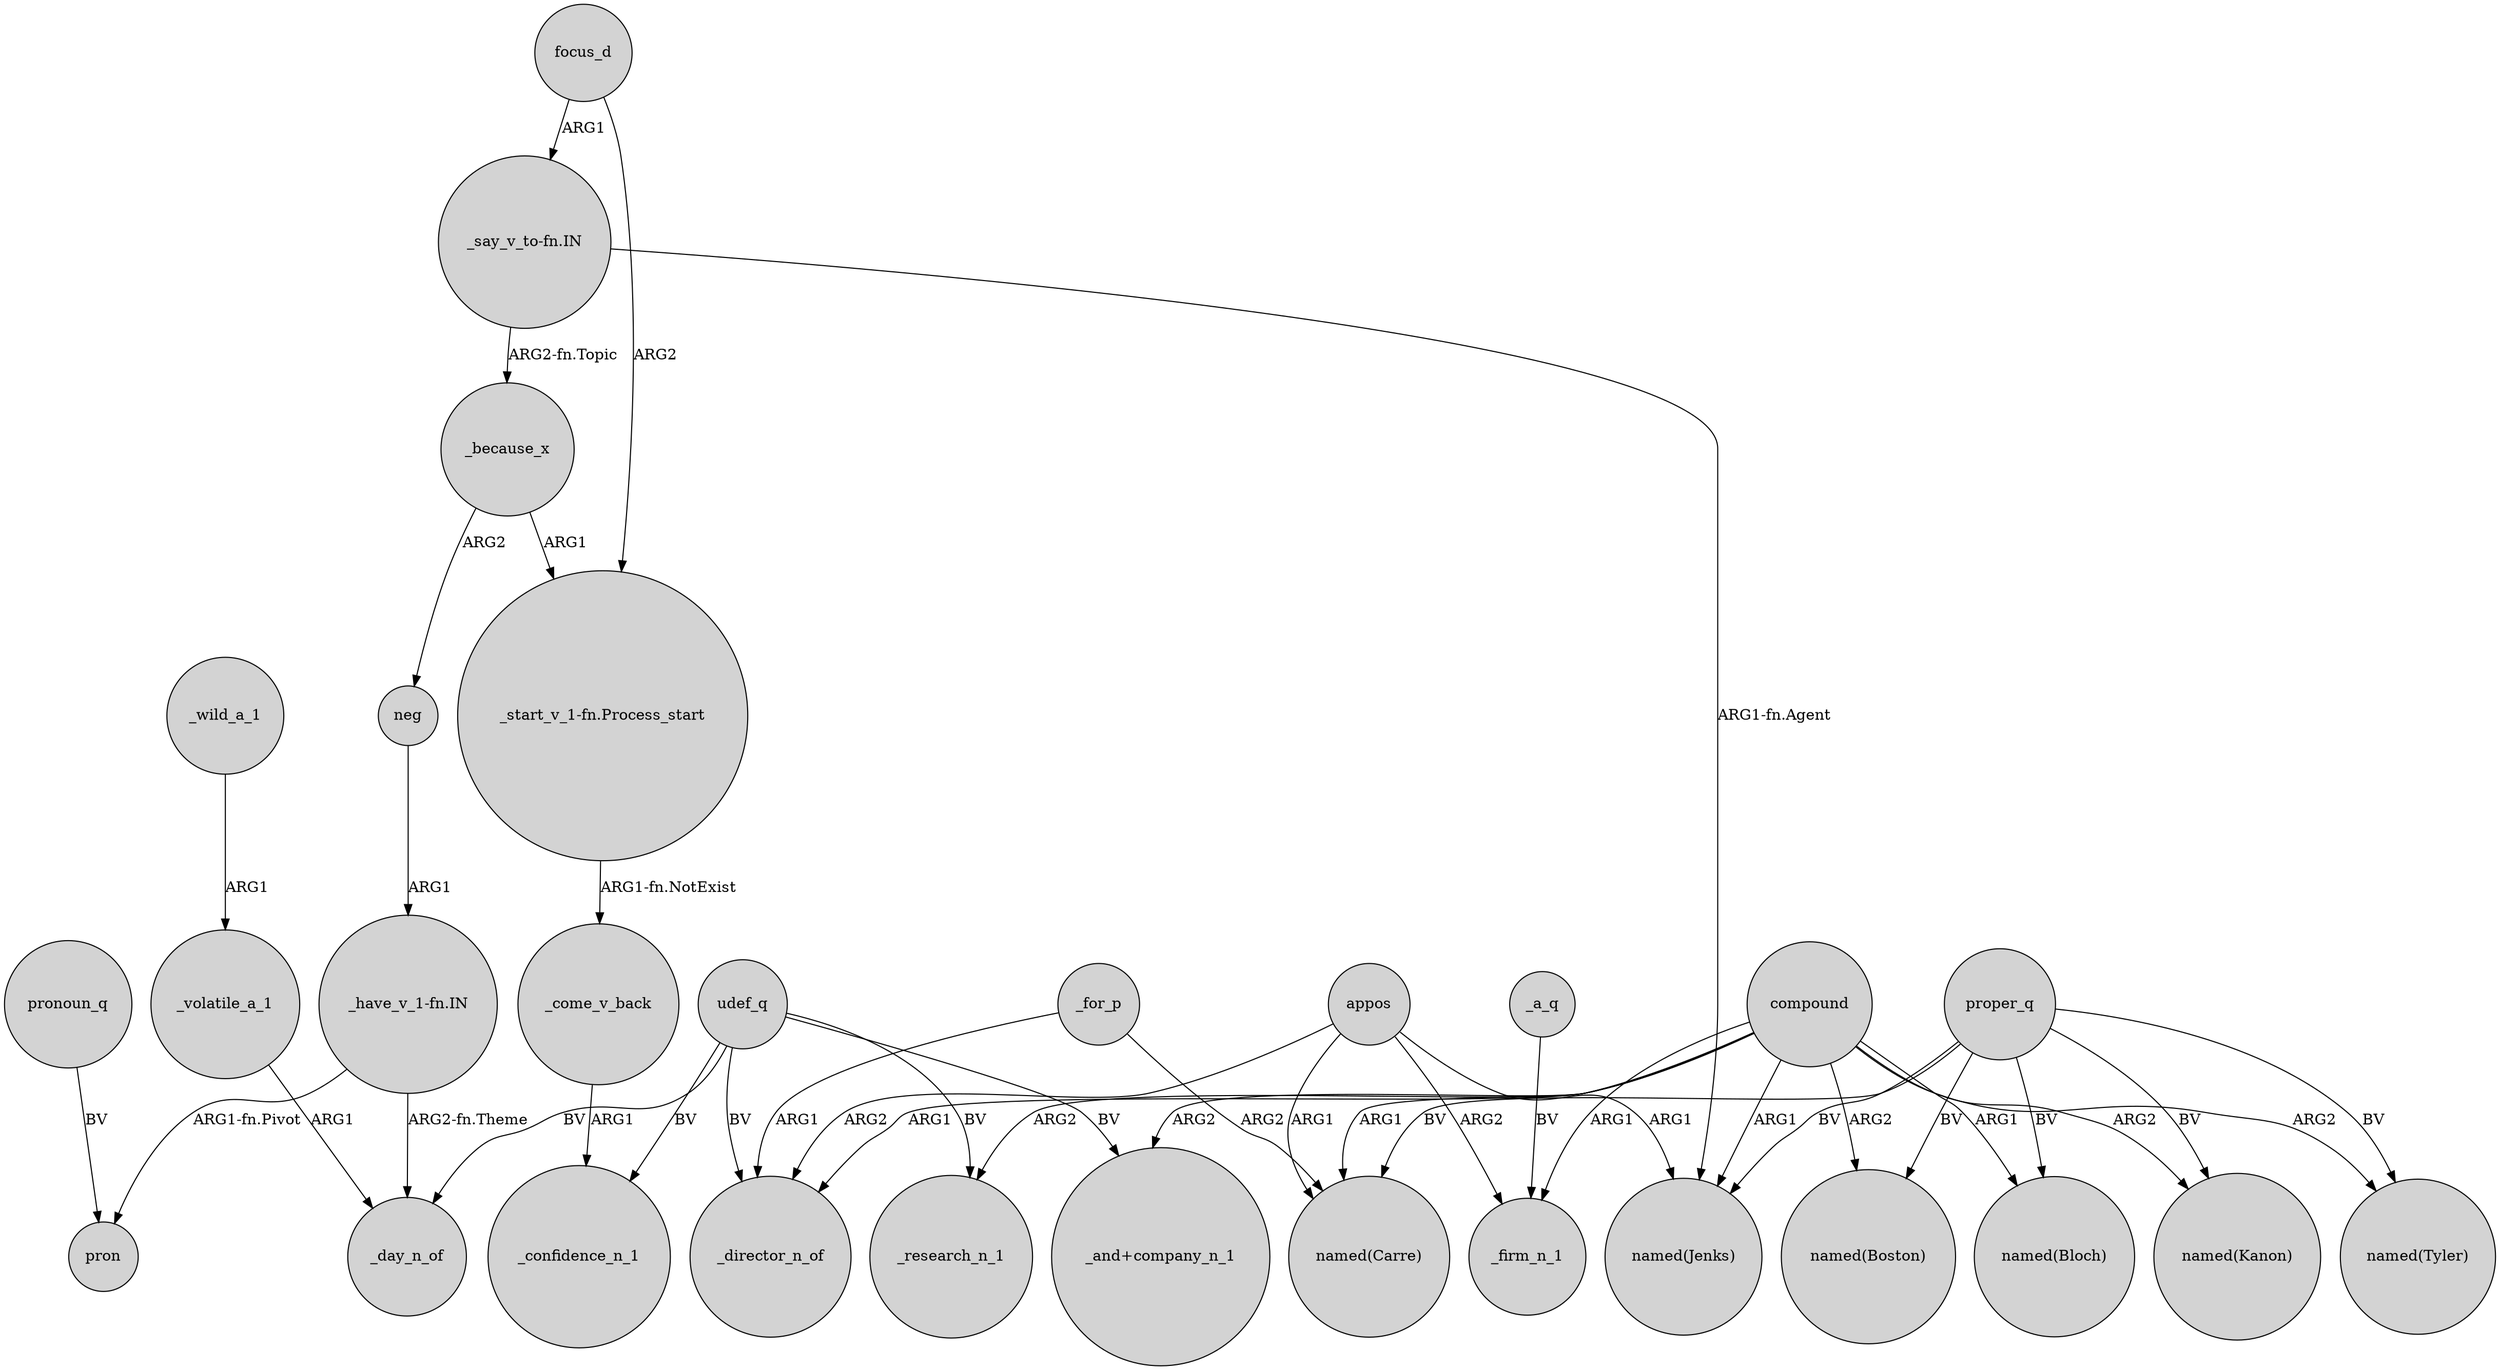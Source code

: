 digraph {
	node [shape=circle style=filled]
	proper_q -> "named(Jenks)" [label=BV]
	proper_q -> "named(Boston)" [label=BV]
	proper_q -> "named(Carre)" [label=BV]
	appos -> _firm_n_1 [label=ARG2]
	neg -> "_have_v_1-fn.IN" [label=ARG1]
	"_have_v_1-fn.IN" -> _day_n_of [label="ARG2-fn.Theme"]
	_for_p -> _director_n_of [label=ARG1]
	udef_q -> _research_n_1 [label=BV]
	compound -> "named(Boston)" [label=ARG2]
	_a_q -> _firm_n_1 [label=BV]
	compound -> "named(Kanon)" [label=ARG2]
	udef_q -> _day_n_of [label=BV]
	_for_p -> "named(Carre)" [label=ARG2]
	"_have_v_1-fn.IN" -> pron [label="ARG1-fn.Pivot"]
	_wild_a_1 -> _volatile_a_1 [label=ARG1]
	udef_q -> _director_n_of [label=BV]
	"_say_v_to-fn.IN" -> "named(Jenks)" [label="ARG1-fn.Agent"]
	compound -> "named(Jenks)" [label=ARG1]
	"_say_v_to-fn.IN" -> _because_x [label="ARG2-fn.Topic"]
	_because_x -> neg [label=ARG2]
	_volatile_a_1 -> _day_n_of [label=ARG1]
	pronoun_q -> pron [label=BV]
	appos -> "named(Jenks)" [label=ARG1]
	compound -> "named(Bloch)" [label=ARG1]
	compound -> "_and+company_n_1" [label=ARG2]
	udef_q -> _confidence_n_1 [label=BV]
	compound -> _firm_n_1 [label=ARG1]
	proper_q -> "named(Tyler)" [label=BV]
	proper_q -> "named(Bloch)" [label=BV]
	proper_q -> "named(Kanon)" [label=BV]
	_come_v_back -> _confidence_n_1 [label=ARG1]
	compound -> "named(Tyler)" [label=ARG2]
	udef_q -> "_and+company_n_1" [label=BV]
	appos -> "named(Carre)" [label=ARG1]
	compound -> "named(Carre)" [label=ARG1]
	"_start_v_1-fn.Process_start" -> _come_v_back [label="ARG1-fn.NotExist"]
	compound -> _director_n_of [label=ARG1]
	compound -> _research_n_1 [label=ARG2]
	focus_d -> "_start_v_1-fn.Process_start" [label=ARG2]
	appos -> _director_n_of [label=ARG2]
	_because_x -> "_start_v_1-fn.Process_start" [label=ARG1]
	focus_d -> "_say_v_to-fn.IN" [label=ARG1]
}
